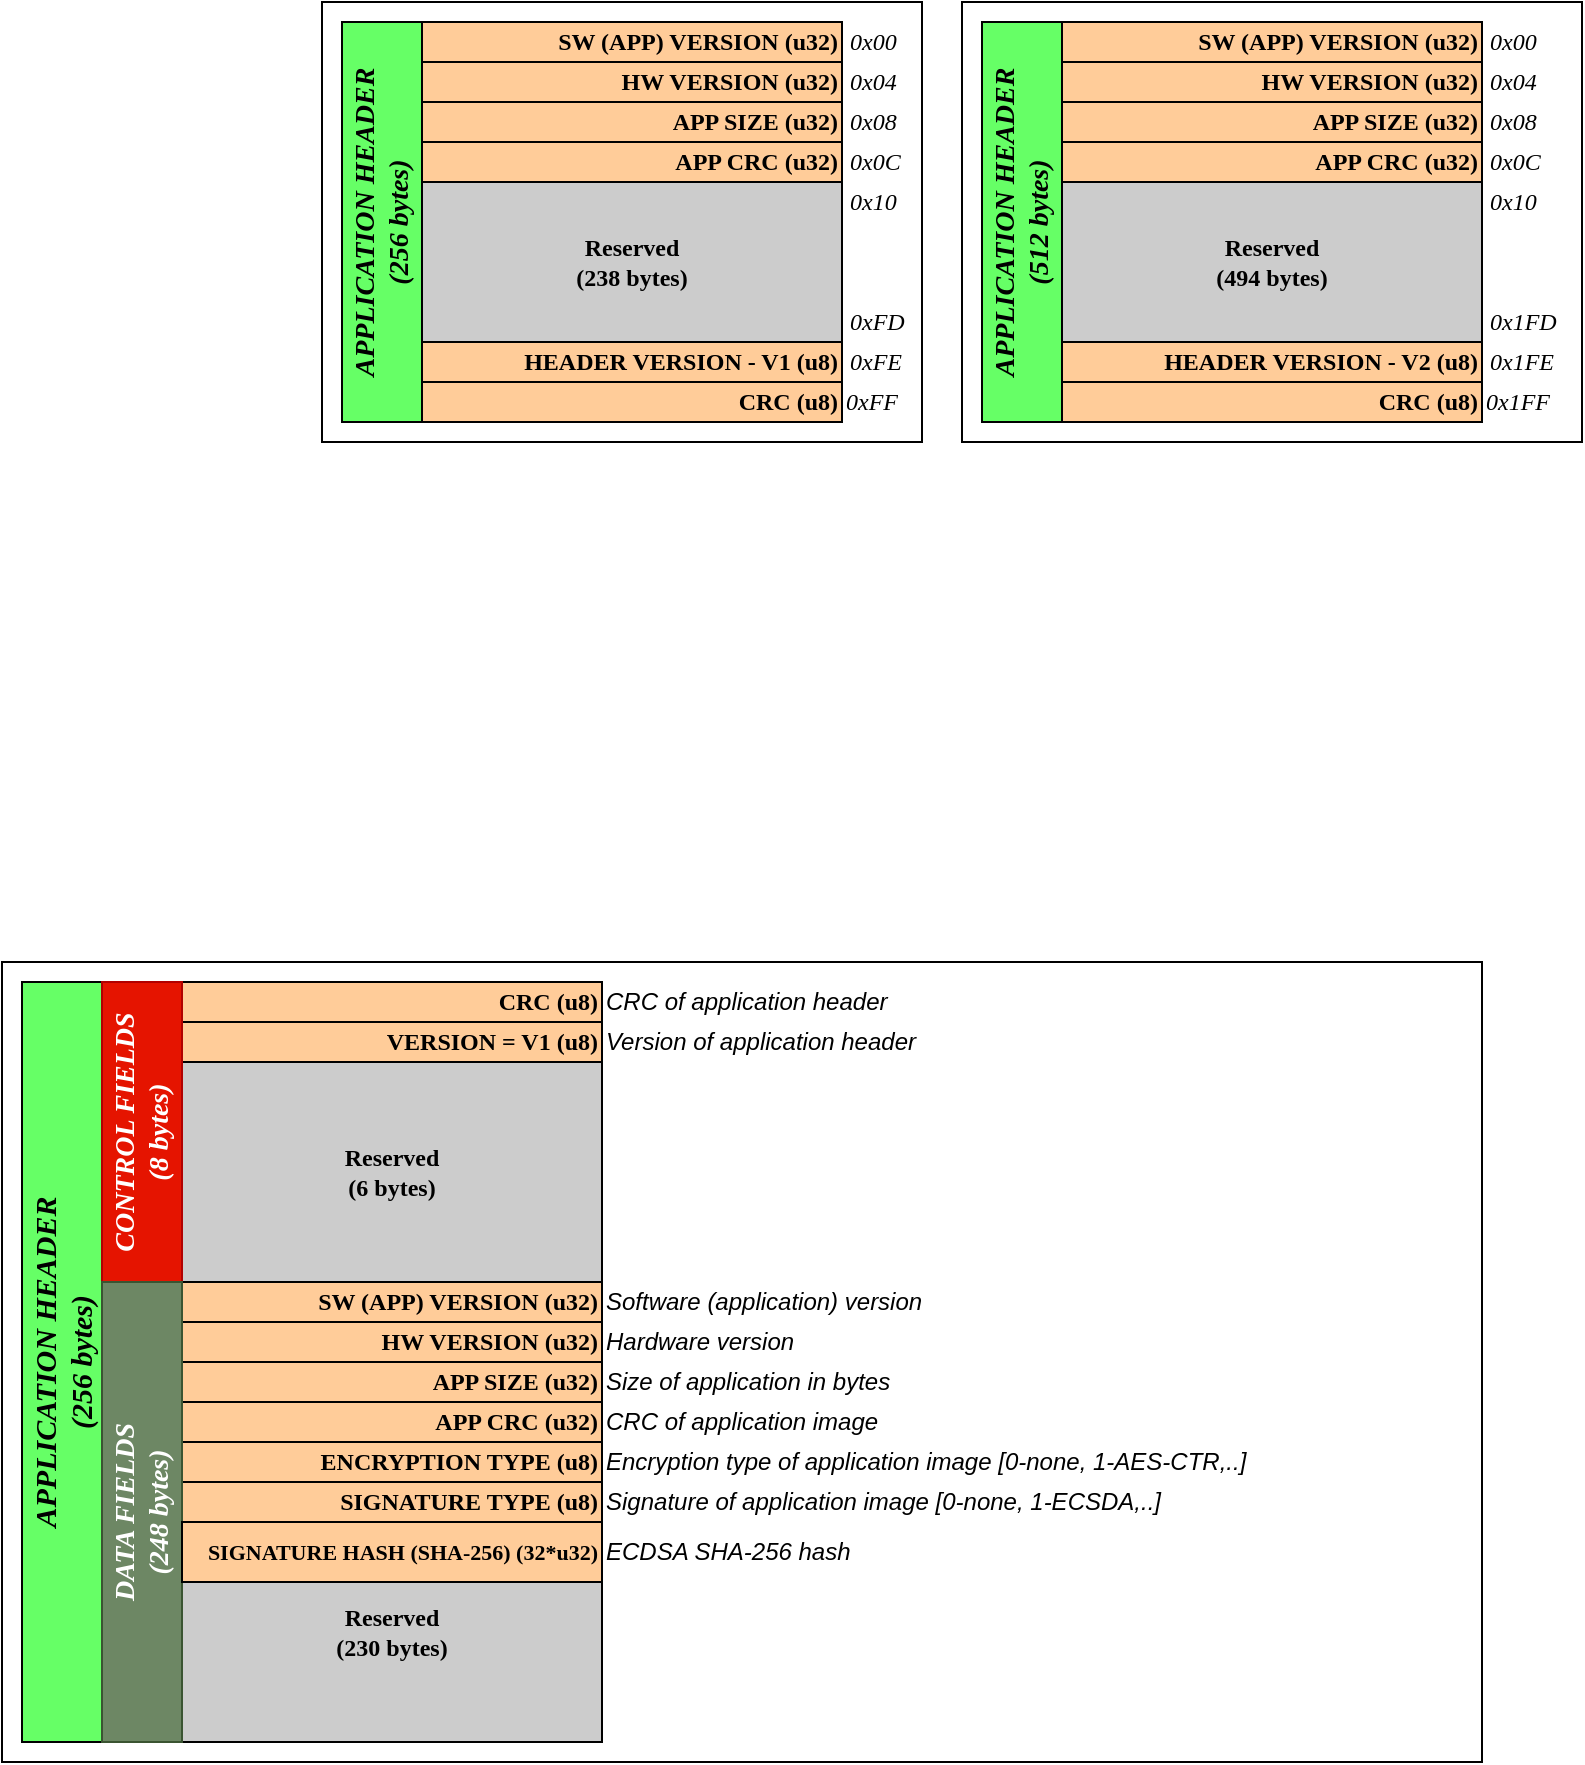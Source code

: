 <mxfile version="22.0.2" type="device">
  <diagram name="Application Header" id="2I_s0Zhyki-mP-fCk9XN">
    <mxGraphModel dx="1668" dy="1106" grid="1" gridSize="10" guides="1" tooltips="1" connect="1" arrows="1" fold="1" page="1" pageScale="1" pageWidth="827" pageHeight="1169" math="0" shadow="0">
      <root>
        <mxCell id="0" />
        <mxCell id="1" parent="0" />
        <mxCell id="zRfLKT39qj6COamr5ovD-47" value="" style="rounded=0;whiteSpace=wrap;html=1;" parent="1" vertex="1">
          <mxGeometry x="30" y="1190" width="740" height="400" as="geometry" />
        </mxCell>
        <mxCell id="9ab8QRaC9Be17Akn9t2G-50" value="" style="rounded=0;whiteSpace=wrap;html=1;" parent="1" vertex="1">
          <mxGeometry x="190" y="710" width="300" height="220" as="geometry" />
        </mxCell>
        <mxCell id="9ab8QRaC9Be17Akn9t2G-27" value="APPLICATION HEADER&lt;br&gt;(256 bytes)" style="rounded=0;whiteSpace=wrap;html=1;strokeWidth=1;horizontal=0;fontStyle=3;fillColor=#66FF66;fontSize=14;fontFamily=Lucida Console;" parent="1" vertex="1">
          <mxGeometry x="200" y="720" width="40" height="200" as="geometry" />
        </mxCell>
        <mxCell id="9ab8QRaC9Be17Akn9t2G-28" value="HEADER VERSION - V1 (u8)" style="rounded=0;whiteSpace=wrap;html=1;strokeWidth=1;fontFamily=Lucida Console;fillColor=#FFCC99;fontStyle=1;align=right;" parent="1" vertex="1">
          <mxGeometry x="240" y="880" width="210" height="20" as="geometry" />
        </mxCell>
        <mxCell id="9ab8QRaC9Be17Akn9t2G-29" value="SW (APP) VERSION (u32)" style="rounded=0;whiteSpace=wrap;html=1;strokeWidth=1;fontFamily=Lucida Console;fillColor=#FFCC99;fontStyle=1;align=right;" parent="1" vertex="1">
          <mxGeometry x="240" y="720" width="210" height="20" as="geometry" />
        </mxCell>
        <mxCell id="9ab8QRaC9Be17Akn9t2G-30" value="HW VERSION (u32)" style="rounded=0;whiteSpace=wrap;html=1;strokeWidth=1;fontFamily=Lucida Console;fillColor=#FFCC99;fontStyle=1;align=right;" parent="1" vertex="1">
          <mxGeometry x="240" y="740" width="210" height="20" as="geometry" />
        </mxCell>
        <mxCell id="9ab8QRaC9Be17Akn9t2G-32" value="APP SIZE (u32)" style="rounded=0;whiteSpace=wrap;html=1;strokeWidth=1;fontFamily=Lucida Console;fillColor=#FFCC99;fontStyle=1;align=right;" parent="1" vertex="1">
          <mxGeometry x="240" y="760" width="210" height="20" as="geometry" />
        </mxCell>
        <mxCell id="9ab8QRaC9Be17Akn9t2G-33" value="0x00" style="text;html=1;strokeColor=none;fillColor=none;align=left;verticalAlign=middle;whiteSpace=wrap;rounded=0;strokeWidth=3;fontFamily=Lucida Console;fontStyle=2" parent="1" vertex="1">
          <mxGeometry x="452" y="720" width="38" height="20" as="geometry" />
        </mxCell>
        <mxCell id="9ab8QRaC9Be17Akn9t2G-34" value="0x04" style="text;html=1;strokeColor=none;fillColor=none;align=left;verticalAlign=middle;whiteSpace=wrap;rounded=0;strokeWidth=3;fontFamily=Lucida Console;fontStyle=2" parent="1" vertex="1">
          <mxGeometry x="452" y="740" width="38" height="20" as="geometry" />
        </mxCell>
        <mxCell id="9ab8QRaC9Be17Akn9t2G-35" value="0x08" style="text;html=1;strokeColor=none;fillColor=none;align=left;verticalAlign=middle;whiteSpace=wrap;rounded=0;strokeWidth=3;fontFamily=Lucida Console;fontStyle=2" parent="1" vertex="1">
          <mxGeometry x="452" y="760" width="38" height="20" as="geometry" />
        </mxCell>
        <mxCell id="9ab8QRaC9Be17Akn9t2G-36" value="0x0C" style="text;html=1;strokeColor=none;fillColor=none;align=left;verticalAlign=middle;whiteSpace=wrap;rounded=0;strokeWidth=3;fontFamily=Lucida Console;fontStyle=2" parent="1" vertex="1">
          <mxGeometry x="452" y="780" width="38" height="20" as="geometry" />
        </mxCell>
        <mxCell id="9ab8QRaC9Be17Akn9t2G-41" value="CRC (u8)" style="rounded=0;whiteSpace=wrap;html=1;strokeWidth=1;fontFamily=Lucida Console;fillColor=#FFCC99;fontStyle=1;align=right;" parent="1" vertex="1">
          <mxGeometry x="240" y="900" width="210" height="20" as="geometry" />
        </mxCell>
        <mxCell id="9ab8QRaC9Be17Akn9t2G-42" value="0xFF" style="text;html=1;strokeColor=none;fillColor=none;align=left;verticalAlign=middle;whiteSpace=wrap;rounded=0;strokeWidth=3;fontFamily=Lucida Console;fontStyle=2" parent="1" vertex="1">
          <mxGeometry x="450" y="900" width="40" height="20" as="geometry" />
        </mxCell>
        <mxCell id="9ab8QRaC9Be17Akn9t2G-44" value="Reserved&lt;br&gt;(238 bytes)" style="rounded=0;whiteSpace=wrap;html=1;strokeWidth=1;fontFamily=Lucida Console;fillColor=#CCCCCC;fontStyle=1" parent="1" vertex="1">
          <mxGeometry x="240" y="800" width="210" height="80" as="geometry" />
        </mxCell>
        <mxCell id="9ab8QRaC9Be17Akn9t2G-46" value="APP CRC (u32)" style="rounded=0;whiteSpace=wrap;html=1;strokeWidth=1;fontFamily=Lucida Console;fillColor=#FFCC99;fontStyle=1;align=right;" parent="1" vertex="1">
          <mxGeometry x="240" y="780" width="210" height="20" as="geometry" />
        </mxCell>
        <mxCell id="9ab8QRaC9Be17Akn9t2G-47" value="0xFE" style="text;html=1;strokeColor=none;fillColor=none;align=left;verticalAlign=middle;whiteSpace=wrap;rounded=0;strokeWidth=3;fontFamily=Lucida Console;fontStyle=2" parent="1" vertex="1">
          <mxGeometry x="452" y="880" width="38" height="20" as="geometry" />
        </mxCell>
        <mxCell id="9ab8QRaC9Be17Akn9t2G-48" value="0x10" style="text;html=1;strokeColor=none;fillColor=none;align=left;verticalAlign=middle;whiteSpace=wrap;rounded=0;strokeWidth=3;fontFamily=Lucida Console;fontStyle=2" parent="1" vertex="1">
          <mxGeometry x="452" y="800" width="38" height="20" as="geometry" />
        </mxCell>
        <mxCell id="9ab8QRaC9Be17Akn9t2G-49" value="0xFD" style="text;html=1;strokeColor=none;fillColor=none;align=left;verticalAlign=middle;whiteSpace=wrap;rounded=0;strokeWidth=3;fontFamily=Lucida Console;fontStyle=2" parent="1" vertex="1">
          <mxGeometry x="452" y="860" width="38" height="20" as="geometry" />
        </mxCell>
        <mxCell id="Z973CN9EzXeay_wzJx9E-1" value="" style="rounded=0;whiteSpace=wrap;html=1;" parent="1" vertex="1">
          <mxGeometry x="510" y="710" width="310" height="220" as="geometry" />
        </mxCell>
        <mxCell id="Z973CN9EzXeay_wzJx9E-2" value="APPLICATION HEADER&lt;br&gt;(512 bytes)" style="rounded=0;whiteSpace=wrap;html=1;strokeWidth=1;horizontal=0;fontStyle=3;fillColor=#66FF66;fontSize=14;fontFamily=Lucida Console;" parent="1" vertex="1">
          <mxGeometry x="520" y="720" width="40" height="200" as="geometry" />
        </mxCell>
        <mxCell id="Z973CN9EzXeay_wzJx9E-3" value="HEADER VERSION - V2 (u8)" style="rounded=0;whiteSpace=wrap;html=1;strokeWidth=1;fontFamily=Lucida Console;fillColor=#FFCC99;fontStyle=1;align=right;" parent="1" vertex="1">
          <mxGeometry x="560" y="880" width="210" height="20" as="geometry" />
        </mxCell>
        <mxCell id="Z973CN9EzXeay_wzJx9E-4" value="SW (APP) VERSION (u32)" style="rounded=0;whiteSpace=wrap;html=1;strokeWidth=1;fontFamily=Lucida Console;fillColor=#FFCC99;fontStyle=1;align=right;" parent="1" vertex="1">
          <mxGeometry x="560" y="720" width="210" height="20" as="geometry" />
        </mxCell>
        <mxCell id="Z973CN9EzXeay_wzJx9E-5" value="HW VERSION (u32)" style="rounded=0;whiteSpace=wrap;html=1;strokeWidth=1;fontFamily=Lucida Console;fillColor=#FFCC99;fontStyle=1;align=right;" parent="1" vertex="1">
          <mxGeometry x="560" y="740" width="210" height="20" as="geometry" />
        </mxCell>
        <mxCell id="Z973CN9EzXeay_wzJx9E-6" value="APP SIZE (u32)" style="rounded=0;whiteSpace=wrap;html=1;strokeWidth=1;fontFamily=Lucida Console;fillColor=#FFCC99;fontStyle=1;align=right;" parent="1" vertex="1">
          <mxGeometry x="560" y="760" width="210" height="20" as="geometry" />
        </mxCell>
        <mxCell id="Z973CN9EzXeay_wzJx9E-7" value="0x00" style="text;html=1;strokeColor=none;fillColor=none;align=left;verticalAlign=middle;whiteSpace=wrap;rounded=0;strokeWidth=3;fontFamily=Lucida Console;fontStyle=2" parent="1" vertex="1">
          <mxGeometry x="772" y="720" width="38" height="20" as="geometry" />
        </mxCell>
        <mxCell id="Z973CN9EzXeay_wzJx9E-8" value="0x04" style="text;html=1;strokeColor=none;fillColor=none;align=left;verticalAlign=middle;whiteSpace=wrap;rounded=0;strokeWidth=3;fontFamily=Lucida Console;fontStyle=2" parent="1" vertex="1">
          <mxGeometry x="772" y="740" width="38" height="20" as="geometry" />
        </mxCell>
        <mxCell id="Z973CN9EzXeay_wzJx9E-9" value="0x08" style="text;html=1;strokeColor=none;fillColor=none;align=left;verticalAlign=middle;whiteSpace=wrap;rounded=0;strokeWidth=3;fontFamily=Lucida Console;fontStyle=2" parent="1" vertex="1">
          <mxGeometry x="772" y="760" width="38" height="20" as="geometry" />
        </mxCell>
        <mxCell id="Z973CN9EzXeay_wzJx9E-10" value="0x0C" style="text;html=1;strokeColor=none;fillColor=none;align=left;verticalAlign=middle;whiteSpace=wrap;rounded=0;strokeWidth=3;fontFamily=Lucida Console;fontStyle=2" parent="1" vertex="1">
          <mxGeometry x="772" y="780" width="38" height="20" as="geometry" />
        </mxCell>
        <mxCell id="Z973CN9EzXeay_wzJx9E-11" value="CRC (u8)" style="rounded=0;whiteSpace=wrap;html=1;strokeWidth=1;fontFamily=Lucida Console;fillColor=#FFCC99;fontStyle=1;align=right;" parent="1" vertex="1">
          <mxGeometry x="560" y="900" width="210" height="20" as="geometry" />
        </mxCell>
        <mxCell id="Z973CN9EzXeay_wzJx9E-12" value="0x1FF" style="text;html=1;strokeColor=none;fillColor=none;align=left;verticalAlign=middle;whiteSpace=wrap;rounded=0;strokeWidth=3;fontFamily=Lucida Console;fontStyle=2" parent="1" vertex="1">
          <mxGeometry x="770" y="900" width="40" height="20" as="geometry" />
        </mxCell>
        <mxCell id="Z973CN9EzXeay_wzJx9E-13" value="Reserved&lt;br&gt;(494 bytes)" style="rounded=0;whiteSpace=wrap;html=1;strokeWidth=1;fontFamily=Lucida Console;fillColor=#CCCCCC;fontStyle=1" parent="1" vertex="1">
          <mxGeometry x="560" y="800" width="210" height="80" as="geometry" />
        </mxCell>
        <mxCell id="Z973CN9EzXeay_wzJx9E-14" value="APP CRC (u32)" style="rounded=0;whiteSpace=wrap;html=1;strokeWidth=1;fontFamily=Lucida Console;fillColor=#FFCC99;fontStyle=1;align=right;" parent="1" vertex="1">
          <mxGeometry x="560" y="780" width="210" height="20" as="geometry" />
        </mxCell>
        <mxCell id="Z973CN9EzXeay_wzJx9E-15" value="0x1FE" style="text;html=1;strokeColor=none;fillColor=none;align=left;verticalAlign=middle;whiteSpace=wrap;rounded=0;strokeWidth=3;fontFamily=Lucida Console;fontStyle=2" parent="1" vertex="1">
          <mxGeometry x="772" y="880" width="38" height="20" as="geometry" />
        </mxCell>
        <mxCell id="Z973CN9EzXeay_wzJx9E-16" value="0x10" style="text;html=1;strokeColor=none;fillColor=none;align=left;verticalAlign=middle;whiteSpace=wrap;rounded=0;strokeWidth=3;fontFamily=Lucida Console;fontStyle=2" parent="1" vertex="1">
          <mxGeometry x="772" y="800" width="38" height="20" as="geometry" />
        </mxCell>
        <mxCell id="Z973CN9EzXeay_wzJx9E-17" value="0x1FD" style="text;html=1;strokeColor=none;fillColor=none;align=left;verticalAlign=middle;whiteSpace=wrap;rounded=0;strokeWidth=3;fontFamily=Lucida Console;fontStyle=2" parent="1" vertex="1">
          <mxGeometry x="772" y="860" width="38" height="20" as="geometry" />
        </mxCell>
        <mxCell id="zRfLKT39qj6COamr5ovD-2" value="APPLICATION HEADER&lt;br style=&quot;font-size: 15px;&quot;&gt;(256 bytes)" style="rounded=0;whiteSpace=wrap;html=1;strokeWidth=1;horizontal=0;fontStyle=3;fillColor=#66FF66;fontSize=15;fontFamily=Lucida Console;" parent="1" vertex="1">
          <mxGeometry x="40" y="1200" width="40" height="380" as="geometry" />
        </mxCell>
        <mxCell id="zRfLKT39qj6COamr5ovD-3" value="VERSION = V1 (u8)" style="rounded=0;whiteSpace=wrap;html=1;strokeWidth=1;fontFamily=Lucida Console;fillColor=#FFCC99;fontStyle=1;align=right;" parent="1" vertex="1">
          <mxGeometry x="120" y="1220" width="210" height="20" as="geometry" />
        </mxCell>
        <mxCell id="zRfLKT39qj6COamr5ovD-4" value="SW (APP) VERSION (u32)" style="rounded=0;whiteSpace=wrap;html=1;strokeWidth=1;fontFamily=Lucida Console;fillColor=#FFCC99;fontStyle=1;align=right;" parent="1" vertex="1">
          <mxGeometry x="120" y="1350" width="210" height="20" as="geometry" />
        </mxCell>
        <mxCell id="zRfLKT39qj6COamr5ovD-5" value="HW VERSION (u32)" style="rounded=0;whiteSpace=wrap;html=1;strokeWidth=1;fontFamily=Lucida Console;fillColor=#FFCC99;fontStyle=1;align=right;" parent="1" vertex="1">
          <mxGeometry x="120" y="1370" width="210" height="20" as="geometry" />
        </mxCell>
        <mxCell id="zRfLKT39qj6COamr5ovD-6" value="APP SIZE (u32)" style="rounded=0;whiteSpace=wrap;html=1;strokeWidth=1;fontFamily=Lucida Console;fillColor=#FFCC99;fontStyle=1;align=right;" parent="1" vertex="1">
          <mxGeometry x="120" y="1390" width="210" height="20" as="geometry" />
        </mxCell>
        <mxCell id="zRfLKT39qj6COamr5ovD-11" value="CRC (u8)" style="rounded=0;whiteSpace=wrap;html=1;strokeWidth=1;fontFamily=Lucida Console;fillColor=#FFCC99;fontStyle=1;align=right;" parent="1" vertex="1">
          <mxGeometry x="120" y="1200" width="210" height="20" as="geometry" />
        </mxCell>
        <mxCell id="zRfLKT39qj6COamr5ovD-13" value="Reserved&lt;br&gt;(230 bytes)" style="rounded=0;whiteSpace=wrap;html=1;strokeWidth=1;fontFamily=Lucida Console;fillColor=#CCCCCC;fontStyle=1" parent="1" vertex="1">
          <mxGeometry x="120" y="1470" width="210" height="110" as="geometry" />
        </mxCell>
        <mxCell id="zRfLKT39qj6COamr5ovD-14" value="APP CRC (u32)" style="rounded=0;whiteSpace=wrap;html=1;strokeWidth=1;fontFamily=Lucida Console;fillColor=#FFCC99;fontStyle=1;align=right;" parent="1" vertex="1">
          <mxGeometry x="120" y="1410" width="210" height="20" as="geometry" />
        </mxCell>
        <mxCell id="zRfLKT39qj6COamr5ovD-18" value="ENCRYPTION TYPE (u8)" style="rounded=0;whiteSpace=wrap;html=1;strokeWidth=1;fontFamily=Lucida Console;fillColor=#FFCC99;fontStyle=1;align=right;" parent="1" vertex="1">
          <mxGeometry x="120" y="1430" width="210" height="20" as="geometry" />
        </mxCell>
        <mxCell id="zRfLKT39qj6COamr5ovD-19" value="SIGNATURE TYPE (u8)" style="rounded=0;whiteSpace=wrap;html=1;strokeWidth=1;fontFamily=Lucida Console;fillColor=#FFCC99;fontStyle=1;align=right;" parent="1" vertex="1">
          <mxGeometry x="120" y="1450" width="210" height="20" as="geometry" />
        </mxCell>
        <mxCell id="zRfLKT39qj6COamr5ovD-21" value="Reserved&lt;br&gt;(6 bytes)" style="rounded=0;whiteSpace=wrap;html=1;strokeWidth=1;fontFamily=Lucida Console;fillColor=#CCCCCC;fontStyle=1" parent="1" vertex="1">
          <mxGeometry x="120" y="1240" width="210" height="110" as="geometry" />
        </mxCell>
        <mxCell id="zRfLKT39qj6COamr5ovD-22" value="CONTROL FIELDS&lt;br&gt;(8 bytes)" style="rounded=0;whiteSpace=wrap;html=1;strokeWidth=1;horizontal=0;fontStyle=3;fillColor=#e51400;fontSize=14;fontFamily=Lucida Console;strokeColor=#B20000;fontColor=#ffffff;" parent="1" vertex="1">
          <mxGeometry x="80" y="1200" width="40" height="150" as="geometry" />
        </mxCell>
        <mxCell id="zRfLKT39qj6COamr5ovD-23" value="DATA FIELDS&lt;br&gt;(248 bytes)" style="rounded=0;whiteSpace=wrap;html=1;strokeWidth=1;horizontal=0;fontStyle=3;fillColor=#6d8764;fontSize=14;fontFamily=Lucida Console;strokeColor=#3A5431;fontColor=#ffffff;" parent="1" vertex="1">
          <mxGeometry x="80" y="1350" width="40" height="230" as="geometry" />
        </mxCell>
        <mxCell id="zRfLKT39qj6COamr5ovD-38" value="CRC of application header" style="text;html=1;strokeColor=none;fillColor=none;align=left;verticalAlign=middle;whiteSpace=wrap;rounded=0;fontStyle=2" parent="1" vertex="1">
          <mxGeometry x="330" y="1200" width="270" height="20" as="geometry" />
        </mxCell>
        <mxCell id="zRfLKT39qj6COamr5ovD-39" value="Version of application header&amp;nbsp;" style="text;html=1;strokeColor=none;fillColor=none;align=left;verticalAlign=middle;whiteSpace=wrap;rounded=0;fontStyle=2" parent="1" vertex="1">
          <mxGeometry x="330" y="1220" width="270" height="20" as="geometry" />
        </mxCell>
        <mxCell id="zRfLKT39qj6COamr5ovD-41" value="Software (application) version" style="text;html=1;strokeColor=none;fillColor=none;align=left;verticalAlign=middle;whiteSpace=wrap;rounded=0;fontStyle=2" parent="1" vertex="1">
          <mxGeometry x="330" y="1350" width="270" height="20" as="geometry" />
        </mxCell>
        <mxCell id="zRfLKT39qj6COamr5ovD-42" value="Hardware version" style="text;html=1;strokeColor=none;fillColor=none;align=left;verticalAlign=middle;whiteSpace=wrap;rounded=0;fontStyle=2" parent="1" vertex="1">
          <mxGeometry x="330" y="1370" width="270" height="20" as="geometry" />
        </mxCell>
        <mxCell id="zRfLKT39qj6COamr5ovD-43" value="Size of application in bytes" style="text;html=1;strokeColor=none;fillColor=none;align=left;verticalAlign=middle;whiteSpace=wrap;rounded=0;fontStyle=2" parent="1" vertex="1">
          <mxGeometry x="330" y="1390" width="270" height="20" as="geometry" />
        </mxCell>
        <mxCell id="zRfLKT39qj6COamr5ovD-44" value="CRC of application image" style="text;html=1;strokeColor=none;fillColor=none;align=left;verticalAlign=middle;whiteSpace=wrap;rounded=0;fontStyle=2" parent="1" vertex="1">
          <mxGeometry x="330" y="1410" width="270" height="20" as="geometry" />
        </mxCell>
        <mxCell id="zRfLKT39qj6COamr5ovD-45" value="Encryption type of application image [0-none, 1-AES-CTR,..]" style="text;html=1;strokeColor=none;fillColor=none;align=left;verticalAlign=middle;whiteSpace=wrap;rounded=0;fontStyle=2" parent="1" vertex="1">
          <mxGeometry x="330" y="1430" width="420" height="20" as="geometry" />
        </mxCell>
        <mxCell id="zRfLKT39qj6COamr5ovD-46" value="Signature of application image [0-none, 1-ECSDA,..]" style="text;html=1;strokeColor=none;fillColor=none;align=left;verticalAlign=middle;whiteSpace=wrap;rounded=0;fontStyle=2" parent="1" vertex="1">
          <mxGeometry x="330" y="1450" width="420" height="20" as="geometry" />
        </mxCell>
        <mxCell id="Fp1vFRx18070ZJ0ften5-1" value="SIGNATURE HASH (SHA-256) (32*u32)" style="rounded=0;whiteSpace=wrap;html=1;strokeWidth=1;fontFamily=Lucida Console;fillColor=#FFCC99;fontStyle=1;align=right;fontSize=11;" vertex="1" parent="1">
          <mxGeometry x="120" y="1470" width="210" height="30" as="geometry" />
        </mxCell>
        <mxCell id="Fp1vFRx18070ZJ0ften5-2" value="ECDSA SHA-256 hash" style="text;html=1;strokeColor=none;fillColor=none;align=left;verticalAlign=middle;whiteSpace=wrap;rounded=0;fontStyle=2" vertex="1" parent="1">
          <mxGeometry x="330" y="1475" width="420" height="20" as="geometry" />
        </mxCell>
      </root>
    </mxGraphModel>
  </diagram>
</mxfile>
